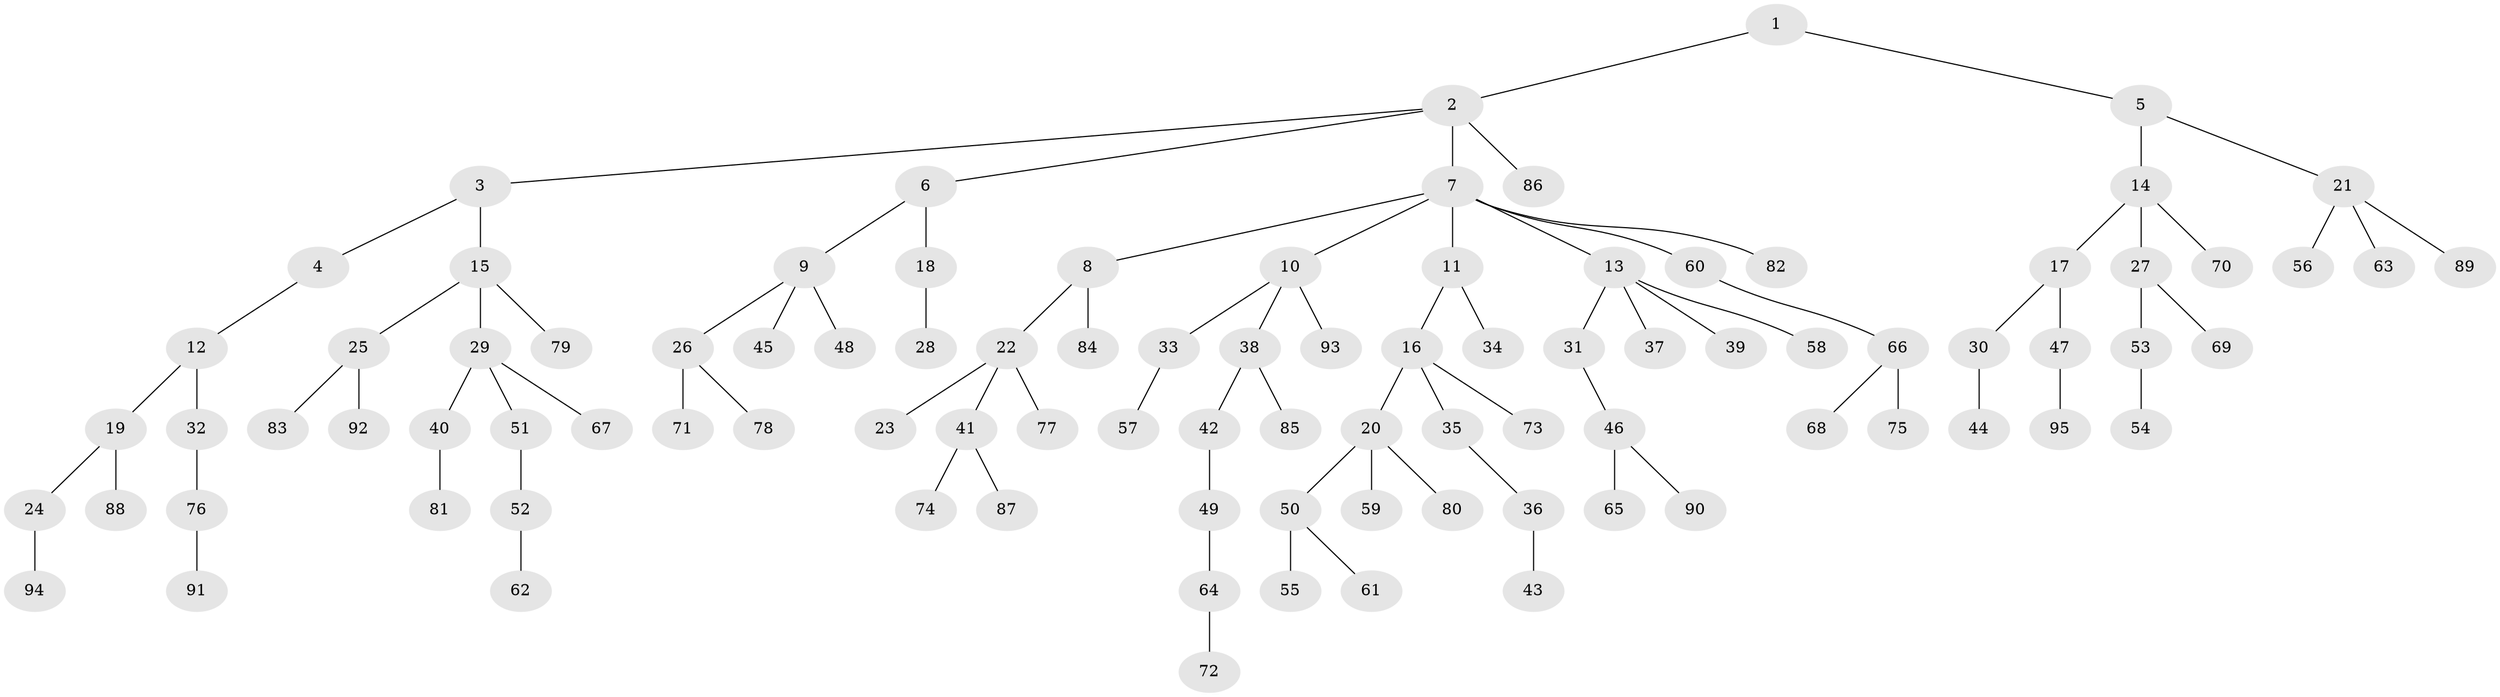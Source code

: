 // coarse degree distribution, {3: 0.15, 4: 0.05, 5: 0.03333333333333333, 9: 0.016666666666666666, 2: 0.25, 1: 0.5}
// Generated by graph-tools (version 1.1) at 2025/42/03/06/25 10:42:04]
// undirected, 95 vertices, 94 edges
graph export_dot {
graph [start="1"]
  node [color=gray90,style=filled];
  1;
  2;
  3;
  4;
  5;
  6;
  7;
  8;
  9;
  10;
  11;
  12;
  13;
  14;
  15;
  16;
  17;
  18;
  19;
  20;
  21;
  22;
  23;
  24;
  25;
  26;
  27;
  28;
  29;
  30;
  31;
  32;
  33;
  34;
  35;
  36;
  37;
  38;
  39;
  40;
  41;
  42;
  43;
  44;
  45;
  46;
  47;
  48;
  49;
  50;
  51;
  52;
  53;
  54;
  55;
  56;
  57;
  58;
  59;
  60;
  61;
  62;
  63;
  64;
  65;
  66;
  67;
  68;
  69;
  70;
  71;
  72;
  73;
  74;
  75;
  76;
  77;
  78;
  79;
  80;
  81;
  82;
  83;
  84;
  85;
  86;
  87;
  88;
  89;
  90;
  91;
  92;
  93;
  94;
  95;
  1 -- 2;
  1 -- 5;
  2 -- 3;
  2 -- 6;
  2 -- 7;
  2 -- 86;
  3 -- 4;
  3 -- 15;
  4 -- 12;
  5 -- 14;
  5 -- 21;
  6 -- 9;
  6 -- 18;
  7 -- 8;
  7 -- 10;
  7 -- 11;
  7 -- 13;
  7 -- 60;
  7 -- 82;
  8 -- 22;
  8 -- 84;
  9 -- 26;
  9 -- 45;
  9 -- 48;
  10 -- 33;
  10 -- 38;
  10 -- 93;
  11 -- 16;
  11 -- 34;
  12 -- 19;
  12 -- 32;
  13 -- 31;
  13 -- 37;
  13 -- 39;
  13 -- 58;
  14 -- 17;
  14 -- 27;
  14 -- 70;
  15 -- 25;
  15 -- 29;
  15 -- 79;
  16 -- 20;
  16 -- 35;
  16 -- 73;
  17 -- 30;
  17 -- 47;
  18 -- 28;
  19 -- 24;
  19 -- 88;
  20 -- 50;
  20 -- 59;
  20 -- 80;
  21 -- 56;
  21 -- 63;
  21 -- 89;
  22 -- 23;
  22 -- 41;
  22 -- 77;
  24 -- 94;
  25 -- 83;
  25 -- 92;
  26 -- 71;
  26 -- 78;
  27 -- 53;
  27 -- 69;
  29 -- 40;
  29 -- 51;
  29 -- 67;
  30 -- 44;
  31 -- 46;
  32 -- 76;
  33 -- 57;
  35 -- 36;
  36 -- 43;
  38 -- 42;
  38 -- 85;
  40 -- 81;
  41 -- 74;
  41 -- 87;
  42 -- 49;
  46 -- 65;
  46 -- 90;
  47 -- 95;
  49 -- 64;
  50 -- 55;
  50 -- 61;
  51 -- 52;
  52 -- 62;
  53 -- 54;
  60 -- 66;
  64 -- 72;
  66 -- 68;
  66 -- 75;
  76 -- 91;
}
